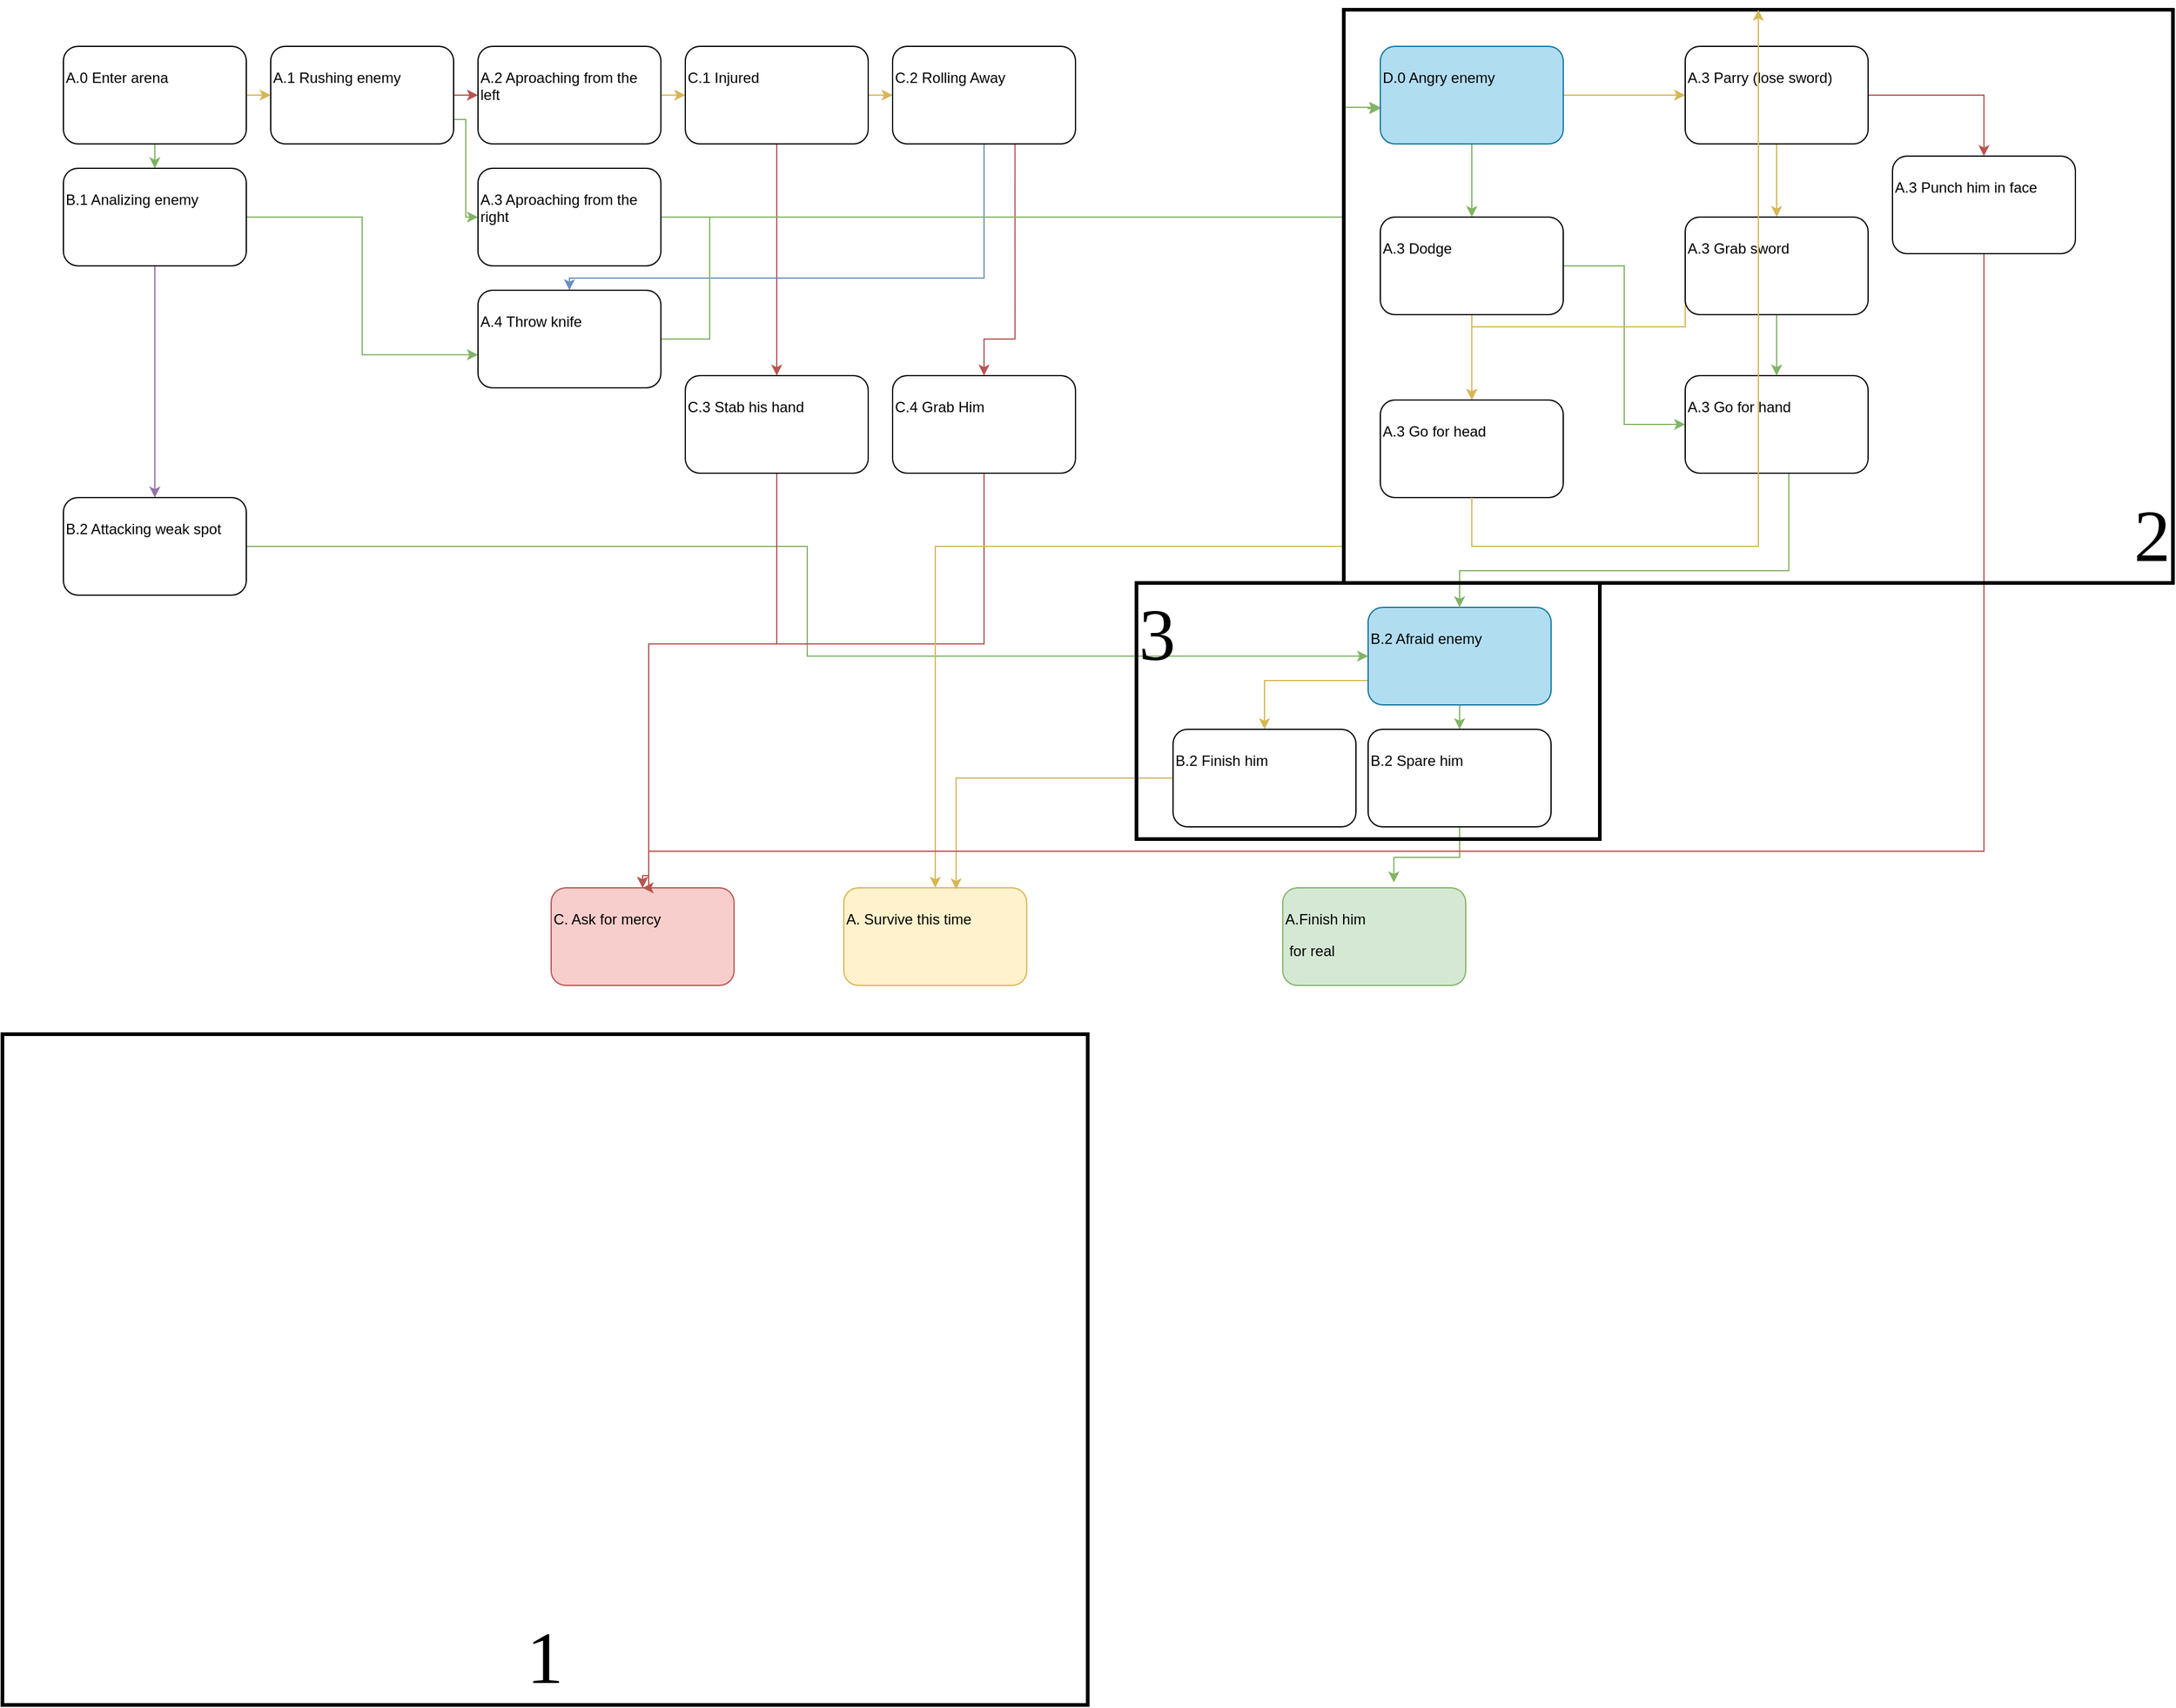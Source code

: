 <mxfile version="13.5.1" type="github">
  <diagram id="I3RDu3uF4BKvBF8ceXsN" name="Page-1">
    <mxGraphModel dx="2333" dy="1859" grid="1" gridSize="10" guides="1" tooltips="1" connect="1" arrows="1" fold="1" page="1" pageScale="1" pageWidth="850" pageHeight="1100" math="0" shadow="0">
      <root>
        <mxCell id="0" />
        <mxCell id="1" parent="0" />
        <mxCell id="wK1W2rStJV0fX94CkyXz-20" value="" style="edgeStyle=orthogonalEdgeStyle;rounded=0;orthogonalLoop=1;jettySize=auto;html=1;fillColor=#d5e8d4;strokeColor=#82b366;" edge="1" parent="1" source="wK1W2rStJV0fX94CkyXz-1" target="wK1W2rStJV0fX94CkyXz-4">
          <mxGeometry relative="1" as="geometry" />
        </mxCell>
        <mxCell id="wK1W2rStJV0fX94CkyXz-24" style="edgeStyle=orthogonalEdgeStyle;rounded=0;orthogonalLoop=1;jettySize=auto;html=1;exitX=1;exitY=0.5;exitDx=0;exitDy=0;entryX=0;entryY=0.5;entryDx=0;entryDy=0;fillColor=#fff2cc;strokeColor=#d6b656;" edge="1" parent="1" source="wK1W2rStJV0fX94CkyXz-1" target="wK1W2rStJV0fX94CkyXz-3">
          <mxGeometry relative="1" as="geometry" />
        </mxCell>
        <mxCell id="wK1W2rStJV0fX94CkyXz-1" value="&lt;p&gt;A.0 Enter arena&lt;/p&gt;" style="rounded=1;whiteSpace=wrap;html=1;align=left;horizontal=1;verticalAlign=top;" vertex="1" parent="1">
          <mxGeometry x="10" y="30" width="150" height="80" as="geometry" />
        </mxCell>
        <mxCell id="wK1W2rStJV0fX94CkyXz-25" style="edgeStyle=orthogonalEdgeStyle;rounded=0;orthogonalLoop=1;jettySize=auto;html=1;exitX=1;exitY=0.5;exitDx=0;exitDy=0;entryX=0;entryY=0.5;entryDx=0;entryDy=0;fillColor=#f8cecc;strokeColor=#b85450;" edge="1" parent="1" source="wK1W2rStJV0fX94CkyXz-3" target="wK1W2rStJV0fX94CkyXz-6">
          <mxGeometry relative="1" as="geometry" />
        </mxCell>
        <mxCell id="wK1W2rStJV0fX94CkyXz-26" style="edgeStyle=orthogonalEdgeStyle;rounded=0;orthogonalLoop=1;jettySize=auto;html=1;exitX=1;exitY=0.75;exitDx=0;exitDy=0;entryX=0;entryY=0.5;entryDx=0;entryDy=0;fillColor=#d5e8d4;strokeColor=#82b366;" edge="1" parent="1" source="wK1W2rStJV0fX94CkyXz-3" target="wK1W2rStJV0fX94CkyXz-7">
          <mxGeometry relative="1" as="geometry">
            <mxPoint x="340" y="120" as="targetPoint" />
            <Array as="points">
              <mxPoint x="340" y="90" />
              <mxPoint x="340" y="170" />
            </Array>
          </mxGeometry>
        </mxCell>
        <mxCell id="wK1W2rStJV0fX94CkyXz-3" value="&lt;p&gt;A.1 Rushing enemy&lt;/p&gt;" style="rounded=1;whiteSpace=wrap;html=1;align=left;horizontal=1;verticalAlign=top;" vertex="1" parent="1">
          <mxGeometry x="180" y="30" width="150" height="80" as="geometry" />
        </mxCell>
        <mxCell id="wK1W2rStJV0fX94CkyXz-21" value="" style="edgeStyle=orthogonalEdgeStyle;rounded=0;orthogonalLoop=1;jettySize=auto;html=1;fillColor=#e1d5e7;strokeColor=#9673a6;" edge="1" parent="1" source="wK1W2rStJV0fX94CkyXz-4" target="wK1W2rStJV0fX94CkyXz-5">
          <mxGeometry relative="1" as="geometry" />
        </mxCell>
        <mxCell id="wK1W2rStJV0fX94CkyXz-23" style="edgeStyle=orthogonalEdgeStyle;rounded=0;orthogonalLoop=1;jettySize=auto;html=1;entryX=0;entryY=0.661;entryDx=0;entryDy=0;entryPerimeter=0;fillColor=#d5e8d4;strokeColor=#82b366;" edge="1" parent="1" source="wK1W2rStJV0fX94CkyXz-4" target="wK1W2rStJV0fX94CkyXz-11">
          <mxGeometry relative="1" as="geometry" />
        </mxCell>
        <mxCell id="wK1W2rStJV0fX94CkyXz-4" value="&lt;p&gt;B.1 Analizing enemy&lt;/p&gt;" style="rounded=1;whiteSpace=wrap;html=1;align=left;horizontal=1;verticalAlign=top;" vertex="1" parent="1">
          <mxGeometry x="10" y="130" width="150" height="80" as="geometry" />
        </mxCell>
        <mxCell id="wK1W2rStJV0fX94CkyXz-47" style="edgeStyle=orthogonalEdgeStyle;rounded=0;orthogonalLoop=1;jettySize=auto;html=1;entryX=0;entryY=0.5;entryDx=0;entryDy=0;strokeColor=#82b366;fontColor=#00CC00;fillColor=#d5e8d4;" edge="1" parent="1" source="wK1W2rStJV0fX94CkyXz-5" target="wK1W2rStJV0fX94CkyXz-44">
          <mxGeometry relative="1" as="geometry" />
        </mxCell>
        <mxCell id="wK1W2rStJV0fX94CkyXz-5" value="&lt;p&gt;B.2 Attacking weak spot&lt;/p&gt;" style="rounded=1;whiteSpace=wrap;html=1;align=left;horizontal=1;verticalAlign=top;" vertex="1" parent="1">
          <mxGeometry x="10" y="400" width="150" height="80" as="geometry" />
        </mxCell>
        <mxCell id="wK1W2rStJV0fX94CkyXz-27" value="" style="edgeStyle=orthogonalEdgeStyle;rounded=0;orthogonalLoop=1;jettySize=auto;html=1;strokeColor=#d6b656;fillColor=#fff2cc;" edge="1" parent="1" source="wK1W2rStJV0fX94CkyXz-6" target="wK1W2rStJV0fX94CkyXz-9">
          <mxGeometry relative="1" as="geometry" />
        </mxCell>
        <mxCell id="wK1W2rStJV0fX94CkyXz-6" value="&lt;p&gt;A.2 Aproaching from the left&lt;/p&gt;" style="rounded=1;whiteSpace=wrap;html=1;align=left;horizontal=1;verticalAlign=top;" vertex="1" parent="1">
          <mxGeometry x="350" y="30" width="150" height="80" as="geometry" />
        </mxCell>
        <mxCell id="wK1W2rStJV0fX94CkyXz-31" style="edgeStyle=orthogonalEdgeStyle;rounded=0;orthogonalLoop=1;jettySize=auto;html=1;entryX=0;entryY=0.625;entryDx=0;entryDy=0;entryPerimeter=0;strokeColor=#82b366;fillColor=#d5e8d4;" edge="1" parent="1" source="wK1W2rStJV0fX94CkyXz-7" target="wK1W2rStJV0fX94CkyXz-16">
          <mxGeometry relative="1" as="geometry">
            <mxPoint x="1060" y="170" as="targetPoint" />
            <Array as="points">
              <mxPoint x="1060" y="170" />
              <mxPoint x="1060" y="80" />
            </Array>
          </mxGeometry>
        </mxCell>
        <mxCell id="wK1W2rStJV0fX94CkyXz-7" value="&lt;p&gt;A.3 Aproaching from the right&lt;/p&gt;" style="rounded=1;whiteSpace=wrap;html=1;align=left;horizontal=1;verticalAlign=top;" vertex="1" parent="1">
          <mxGeometry x="350" y="130" width="150" height="80" as="geometry" />
        </mxCell>
        <mxCell id="wK1W2rStJV0fX94CkyXz-28" value="" style="edgeStyle=orthogonalEdgeStyle;rounded=0;orthogonalLoop=1;jettySize=auto;html=1;fillColor=#fff2cc;strokeColor=#d6b656;" edge="1" parent="1" source="wK1W2rStJV0fX94CkyXz-9" target="wK1W2rStJV0fX94CkyXz-10">
          <mxGeometry relative="1" as="geometry" />
        </mxCell>
        <mxCell id="wK1W2rStJV0fX94CkyXz-32" style="edgeStyle=orthogonalEdgeStyle;rounded=0;orthogonalLoop=1;jettySize=auto;html=1;fillColor=#f8cecc;strokeColor=#b85450;entryX=0.5;entryY=0;entryDx=0;entryDy=0;" edge="1" parent="1" source="wK1W2rStJV0fX94CkyXz-9" target="wK1W2rStJV0fX94CkyXz-34">
          <mxGeometry relative="1" as="geometry">
            <mxPoint x="595" y="350" as="targetPoint" />
          </mxGeometry>
        </mxCell>
        <mxCell id="wK1W2rStJV0fX94CkyXz-9" value="&lt;p&gt;C.1 Injured&lt;/p&gt;" style="rounded=1;whiteSpace=wrap;html=1;align=left;horizontal=1;verticalAlign=top;" vertex="1" parent="1">
          <mxGeometry x="520" y="30" width="150" height="80" as="geometry" />
        </mxCell>
        <mxCell id="wK1W2rStJV0fX94CkyXz-33" style="edgeStyle=orthogonalEdgeStyle;rounded=0;orthogonalLoop=1;jettySize=auto;html=1;fontColor=#00CC00;labelBorderColor=#000000;strokeColor=#6c8ebf;fillColor=#dae8fc;" edge="1" parent="1" source="wK1W2rStJV0fX94CkyXz-10" target="wK1W2rStJV0fX94CkyXz-11">
          <mxGeometry relative="1" as="geometry">
            <mxPoint x="765" y="350" as="targetPoint" />
            <Array as="points">
              <mxPoint x="765" y="220" />
              <mxPoint x="425" y="220" />
            </Array>
          </mxGeometry>
        </mxCell>
        <mxCell id="wK1W2rStJV0fX94CkyXz-43" style="edgeStyle=orthogonalEdgeStyle;rounded=0;orthogonalLoop=1;jettySize=auto;html=1;entryX=0.5;entryY=0;entryDx=0;entryDy=0;strokeColor=#b85450;fontColor=#00CC00;exitX=0.669;exitY=1.002;exitDx=0;exitDy=0;exitPerimeter=0;fillColor=#f8cecc;" edge="1" parent="1" source="wK1W2rStJV0fX94CkyXz-10" target="wK1W2rStJV0fX94CkyXz-37">
          <mxGeometry relative="1" as="geometry">
            <mxPoint x="790" y="120" as="sourcePoint" />
            <Array as="points">
              <mxPoint x="790" y="270" />
              <mxPoint x="765" y="270" />
            </Array>
          </mxGeometry>
        </mxCell>
        <mxCell id="wK1W2rStJV0fX94CkyXz-10" value="&lt;p&gt;C.2 Rolling Away&lt;/p&gt;" style="rounded=1;whiteSpace=wrap;html=1;align=left;horizontal=1;verticalAlign=top;" vertex="1" parent="1">
          <mxGeometry x="690" y="30" width="150" height="80" as="geometry" />
        </mxCell>
        <mxCell id="wK1W2rStJV0fX94CkyXz-29" style="edgeStyle=orthogonalEdgeStyle;rounded=0;orthogonalLoop=1;jettySize=auto;html=1;strokeColor=#82b366;fillColor=#d5e8d4;" edge="1" parent="1" source="wK1W2rStJV0fX94CkyXz-11">
          <mxGeometry relative="1" as="geometry">
            <mxPoint x="1090" y="81" as="targetPoint" />
            <Array as="points">
              <mxPoint x="540" y="270" />
              <mxPoint x="540" y="170" />
              <mxPoint x="1060" y="170" />
              <mxPoint x="1060" y="80" />
              <mxPoint x="1080" y="80" />
              <mxPoint x="1080" y="81" />
            </Array>
          </mxGeometry>
        </mxCell>
        <mxCell id="wK1W2rStJV0fX94CkyXz-11" value="&lt;p&gt;A.4 Throw knife&lt;/p&gt;" style="rounded=1;whiteSpace=wrap;html=1;align=left;horizontal=1;verticalAlign=top;" vertex="1" parent="1">
          <mxGeometry x="350" y="230" width="150" height="80" as="geometry" />
        </mxCell>
        <mxCell id="wK1W2rStJV0fX94CkyXz-12" value="&lt;p&gt;A. Survive this time&lt;/p&gt;" style="rounded=1;whiteSpace=wrap;html=1;align=left;horizontal=1;verticalAlign=top;fillColor=#fff2cc;strokeColor=#d6b656;" vertex="1" parent="1">
          <mxGeometry x="650" y="720" width="150" height="80" as="geometry" />
        </mxCell>
        <mxCell id="wK1W2rStJV0fX94CkyXz-14" value="&lt;p&gt;A.Finish him&lt;/p&gt;&lt;p&gt;&amp;nbsp;for real&lt;/p&gt;" style="rounded=1;whiteSpace=wrap;html=1;align=left;horizontal=1;verticalAlign=top;fillColor=#d5e8d4;strokeColor=#82b366;" vertex="1" parent="1">
          <mxGeometry x="1010" y="720" width="150" height="80" as="geometry" />
        </mxCell>
        <mxCell id="wK1W2rStJV0fX94CkyXz-15" value="&lt;p&gt;C. Ask for mercy&lt;/p&gt;" style="rounded=1;whiteSpace=wrap;html=1;align=left;horizontal=1;verticalAlign=top;fillColor=#f8cecc;strokeColor=#b85450;" vertex="1" parent="1">
          <mxGeometry x="410" y="720" width="150" height="80" as="geometry" />
        </mxCell>
        <mxCell id="wK1W2rStJV0fX94CkyXz-51" value="" style="edgeStyle=orthogonalEdgeStyle;rounded=0;orthogonalLoop=1;jettySize=auto;html=1;strokeColor=#82b366;fontColor=#00CC00;fillColor=#d5e8d4;" edge="1" parent="1" source="wK1W2rStJV0fX94CkyXz-16" target="wK1W2rStJV0fX94CkyXz-50">
          <mxGeometry relative="1" as="geometry" />
        </mxCell>
        <mxCell id="wK1W2rStJV0fX94CkyXz-52" value="" style="edgeStyle=orthogonalEdgeStyle;rounded=0;orthogonalLoop=1;jettySize=auto;html=1;strokeColor=#d6b656;fontColor=#00CC00;fillColor=#fff2cc;" edge="1" parent="1" source="wK1W2rStJV0fX94CkyXz-16" target="wK1W2rStJV0fX94CkyXz-49">
          <mxGeometry relative="1" as="geometry" />
        </mxCell>
        <mxCell id="wK1W2rStJV0fX94CkyXz-16" value="&lt;p&gt;D.0 Angry enemy&amp;nbsp;&lt;/p&gt;&lt;p&gt;&amp;nbsp;&lt;/p&gt;" style="rounded=1;whiteSpace=wrap;html=1;align=left;horizontal=1;verticalAlign=top;fillColor=#b1ddf0;strokeColor=#10739e;" vertex="1" parent="1">
          <mxGeometry x="1090" y="30" width="150" height="80" as="geometry" />
        </mxCell>
        <mxCell id="wK1W2rStJV0fX94CkyXz-41" style="edgeStyle=orthogonalEdgeStyle;rounded=0;orthogonalLoop=1;jettySize=auto;html=1;entryX=0.5;entryY=0;entryDx=0;entryDy=0;strokeColor=#b85450;fontColor=#00CC00;fillColor=#f8cecc;" edge="1" parent="1" source="wK1W2rStJV0fX94CkyXz-34" target="wK1W2rStJV0fX94CkyXz-15">
          <mxGeometry relative="1" as="geometry">
            <Array as="points">
              <mxPoint x="595" y="520" />
              <mxPoint x="490" y="520" />
              <mxPoint x="490" y="710" />
            </Array>
          </mxGeometry>
        </mxCell>
        <mxCell id="wK1W2rStJV0fX94CkyXz-34" value="&lt;p&gt;C.3 Stab&lt;span&gt;&amp;nbsp;his hand&lt;/span&gt;&lt;/p&gt;" style="rounded=1;whiteSpace=wrap;html=1;align=left;horizontal=1;verticalAlign=top;" vertex="1" parent="1">
          <mxGeometry x="520" y="300" width="150" height="80" as="geometry" />
        </mxCell>
        <mxCell id="wK1W2rStJV0fX94CkyXz-42" style="edgeStyle=orthogonalEdgeStyle;rounded=0;orthogonalLoop=1;jettySize=auto;html=1;entryX=0.5;entryY=0;entryDx=0;entryDy=0;strokeColor=#b85450;fontColor=#00CC00;fillColor=#f8cecc;" edge="1" parent="1" source="wK1W2rStJV0fX94CkyXz-37" target="wK1W2rStJV0fX94CkyXz-15">
          <mxGeometry relative="1" as="geometry">
            <Array as="points">
              <mxPoint x="765" y="520" />
              <mxPoint x="490" y="520" />
              <mxPoint x="490" y="710" />
            </Array>
          </mxGeometry>
        </mxCell>
        <mxCell id="wK1W2rStJV0fX94CkyXz-37" value="&lt;p&gt;C.4 Grab Him&lt;/p&gt;&lt;p&gt;&lt;br&gt;&lt;/p&gt;&lt;p&gt;&lt;br&gt;&lt;/p&gt;&lt;p&gt;&lt;br&gt;&lt;/p&gt;" style="rounded=1;whiteSpace=wrap;html=1;align=left;horizontal=1;verticalAlign=top;" vertex="1" parent="1">
          <mxGeometry x="690" y="300" width="150" height="80" as="geometry" />
        </mxCell>
        <mxCell id="wK1W2rStJV0fX94CkyXz-66" style="edgeStyle=orthogonalEdgeStyle;rounded=0;orthogonalLoop=1;jettySize=auto;html=1;exitX=0;exitY=0.75;exitDx=0;exitDy=0;entryX=0.5;entryY=0;entryDx=0;entryDy=0;strokeColor=#d6b656;fontColor=#00CC00;fillColor=#fff2cc;" edge="1" parent="1" source="wK1W2rStJV0fX94CkyXz-44" target="wK1W2rStJV0fX94CkyXz-65">
          <mxGeometry relative="1" as="geometry" />
        </mxCell>
        <mxCell id="wK1W2rStJV0fX94CkyXz-70" style="edgeStyle=orthogonalEdgeStyle;rounded=0;orthogonalLoop=1;jettySize=auto;html=1;exitX=0.5;exitY=1;exitDx=0;exitDy=0;entryX=0.5;entryY=0;entryDx=0;entryDy=0;strokeColor=#82b366;fontColor=#00CC00;fillColor=#d5e8d4;" edge="1" parent="1" source="wK1W2rStJV0fX94CkyXz-44" target="wK1W2rStJV0fX94CkyXz-68">
          <mxGeometry relative="1" as="geometry" />
        </mxCell>
        <mxCell id="wK1W2rStJV0fX94CkyXz-44" value="&lt;p&gt;B.2 Afraid enemy&lt;/p&gt;&lt;p&gt;&lt;br&gt;&lt;/p&gt;" style="rounded=1;whiteSpace=wrap;html=1;align=left;horizontal=1;verticalAlign=top;fillColor=#b1ddf0;strokeColor=#10739e;" vertex="1" parent="1">
          <mxGeometry x="1080" y="490" width="150" height="80" as="geometry" />
        </mxCell>
        <mxCell id="wK1W2rStJV0fX94CkyXz-59" value="" style="edgeStyle=orthogonalEdgeStyle;rounded=0;orthogonalLoop=1;jettySize=auto;html=1;strokeColor=#d6b656;fontColor=#00CC00;fillColor=#fff2cc;" edge="1" parent="1" source="wK1W2rStJV0fX94CkyXz-49" target="wK1W2rStJV0fX94CkyXz-53">
          <mxGeometry relative="1" as="geometry" />
        </mxCell>
        <mxCell id="wK1W2rStJV0fX94CkyXz-72" style="edgeStyle=orthogonalEdgeStyle;rounded=0;orthogonalLoop=1;jettySize=auto;html=1;entryX=0.5;entryY=0;entryDx=0;entryDy=0;strokeColor=#b85450;fontColor=#00CC00;fillColor=#f8cecc;" edge="1" parent="1" source="wK1W2rStJV0fX94CkyXz-49" target="wK1W2rStJV0fX94CkyXz-71">
          <mxGeometry relative="1" as="geometry" />
        </mxCell>
        <mxCell id="wK1W2rStJV0fX94CkyXz-49" value="&lt;p&gt;A.3 Parry (lose sword)&lt;/p&gt;&lt;p&gt;&amp;nbsp;&lt;/p&gt;" style="rounded=1;whiteSpace=wrap;html=1;align=left;horizontal=1;verticalAlign=top;" vertex="1" parent="1">
          <mxGeometry x="1340" y="30" width="150" height="80" as="geometry" />
        </mxCell>
        <mxCell id="wK1W2rStJV0fX94CkyXz-57" value="" style="edgeStyle=orthogonalEdgeStyle;rounded=0;orthogonalLoop=1;jettySize=auto;html=1;strokeColor=#d6b656;fontColor=#00CC00;fillColor=#fff2cc;" edge="1" parent="1" source="wK1W2rStJV0fX94CkyXz-50" target="wK1W2rStJV0fX94CkyXz-54">
          <mxGeometry relative="1" as="geometry" />
        </mxCell>
        <mxCell id="wK1W2rStJV0fX94CkyXz-58" style="edgeStyle=orthogonalEdgeStyle;rounded=0;orthogonalLoop=1;jettySize=auto;html=1;entryX=0;entryY=0.5;entryDx=0;entryDy=0;strokeColor=#82b366;fontColor=#00CC00;fillColor=#d5e8d4;" edge="1" parent="1" source="wK1W2rStJV0fX94CkyXz-50" target="wK1W2rStJV0fX94CkyXz-55">
          <mxGeometry relative="1" as="geometry" />
        </mxCell>
        <mxCell id="wK1W2rStJV0fX94CkyXz-50" value="&lt;p&gt;A.3 Dodge&lt;/p&gt;&lt;p&gt;&amp;nbsp;&lt;/p&gt;&lt;p&gt;&amp;nbsp;&lt;/p&gt;" style="rounded=1;whiteSpace=wrap;html=1;align=left;horizontal=1;verticalAlign=top;" vertex="1" parent="1">
          <mxGeometry x="1090" y="170" width="150" height="80" as="geometry" />
        </mxCell>
        <mxCell id="wK1W2rStJV0fX94CkyXz-60" value="" style="edgeStyle=orthogonalEdgeStyle;rounded=0;orthogonalLoop=1;jettySize=auto;html=1;strokeColor=#82b366;fontColor=#00CC00;fillColor=#d5e8d4;" edge="1" parent="1" source="wK1W2rStJV0fX94CkyXz-53" target="wK1W2rStJV0fX94CkyXz-55">
          <mxGeometry relative="1" as="geometry">
            <Array as="points">
              <mxPoint x="1415" y="275" />
              <mxPoint x="1415" y="275" />
            </Array>
          </mxGeometry>
        </mxCell>
        <mxCell id="wK1W2rStJV0fX94CkyXz-63" style="edgeStyle=orthogonalEdgeStyle;rounded=0;orthogonalLoop=1;jettySize=auto;html=1;exitX=0;exitY=0.5;exitDx=0;exitDy=0;strokeColor=#d6b656;fontColor=#00CC00;fillColor=#fff2cc;" edge="1" parent="1" source="wK1W2rStJV0fX94CkyXz-53" target="wK1W2rStJV0fX94CkyXz-54">
          <mxGeometry relative="1" as="geometry">
            <Array as="points">
              <mxPoint x="1340" y="260" />
              <mxPoint x="1165" y="260" />
            </Array>
          </mxGeometry>
        </mxCell>
        <mxCell id="wK1W2rStJV0fX94CkyXz-53" value="&lt;p&gt;A.3 Grab sword&lt;/p&gt;&lt;p&gt;&amp;nbsp;&lt;/p&gt;" style="rounded=1;whiteSpace=wrap;html=1;align=left;horizontal=1;verticalAlign=top;" vertex="1" parent="1">
          <mxGeometry x="1340" y="170" width="150" height="80" as="geometry" />
        </mxCell>
        <mxCell id="wK1W2rStJV0fX94CkyXz-56" style="edgeStyle=orthogonalEdgeStyle;rounded=0;orthogonalLoop=1;jettySize=auto;html=1;entryX=0.5;entryY=0;entryDx=0;entryDy=0;strokeColor=#d6b656;fontColor=#00CC00;fillColor=#fff2cc;" edge="1" parent="1" source="wK1W2rStJV0fX94CkyXz-75" target="wK1W2rStJV0fX94CkyXz-12">
          <mxGeometry relative="1" as="geometry">
            <Array as="points">
              <mxPoint x="725" y="440" />
            </Array>
          </mxGeometry>
        </mxCell>
        <mxCell id="wK1W2rStJV0fX94CkyXz-54" value="&lt;p&gt;A.3 Go for head&lt;/p&gt;&lt;p&gt;&amp;nbsp;&lt;/p&gt;&lt;p&gt;&amp;nbsp;&lt;/p&gt;" style="rounded=1;whiteSpace=wrap;html=1;align=left;horizontal=1;verticalAlign=top;" vertex="1" parent="1">
          <mxGeometry x="1090" y="320" width="150" height="80" as="geometry" />
        </mxCell>
        <mxCell id="wK1W2rStJV0fX94CkyXz-64" style="edgeStyle=orthogonalEdgeStyle;rounded=0;orthogonalLoop=1;jettySize=auto;html=1;strokeColor=#82b366;fontColor=#00CC00;fillColor=#d5e8d4;" edge="1" parent="1" source="wK1W2rStJV0fX94CkyXz-55" target="wK1W2rStJV0fX94CkyXz-44">
          <mxGeometry relative="1" as="geometry">
            <Array as="points">
              <mxPoint x="1425" y="460" />
              <mxPoint x="1155" y="460" />
            </Array>
          </mxGeometry>
        </mxCell>
        <mxCell id="wK1W2rStJV0fX94CkyXz-55" value="&lt;p&gt;A.3 Go for hand&lt;/p&gt;&lt;p&gt;&amp;nbsp;&lt;/p&gt;&lt;p&gt;&amp;nbsp;&lt;/p&gt;" style="rounded=1;whiteSpace=wrap;html=1;align=left;horizontal=1;verticalAlign=top;" vertex="1" parent="1">
          <mxGeometry x="1340" y="300" width="150" height="80" as="geometry" />
        </mxCell>
        <mxCell id="wK1W2rStJV0fX94CkyXz-67" style="edgeStyle=orthogonalEdgeStyle;rounded=0;orthogonalLoop=1;jettySize=auto;html=1;entryX=0.614;entryY=0.016;entryDx=0;entryDy=0;entryPerimeter=0;strokeColor=#d6b656;fontColor=#00CC00;fillColor=#fff2cc;" edge="1" parent="1" source="wK1W2rStJV0fX94CkyXz-65" target="wK1W2rStJV0fX94CkyXz-12">
          <mxGeometry relative="1" as="geometry" />
        </mxCell>
        <mxCell id="wK1W2rStJV0fX94CkyXz-65" value="&lt;p&gt;B.2 Finish him&lt;/p&gt;&lt;p&gt;&lt;br&gt;&lt;/p&gt;" style="rounded=1;whiteSpace=wrap;html=1;align=left;horizontal=1;verticalAlign=top;" vertex="1" parent="1">
          <mxGeometry x="920" y="590" width="150" height="80" as="geometry" />
        </mxCell>
        <mxCell id="wK1W2rStJV0fX94CkyXz-69" style="edgeStyle=orthogonalEdgeStyle;rounded=0;orthogonalLoop=1;jettySize=auto;html=1;exitX=0.5;exitY=1;exitDx=0;exitDy=0;entryX=0.607;entryY=-0.055;entryDx=0;entryDy=0;entryPerimeter=0;strokeColor=#82b366;fontColor=#00CC00;fillColor=#d5e8d4;" edge="1" parent="1" source="wK1W2rStJV0fX94CkyXz-68" target="wK1W2rStJV0fX94CkyXz-14">
          <mxGeometry relative="1" as="geometry" />
        </mxCell>
        <mxCell id="wK1W2rStJV0fX94CkyXz-68" value="&lt;p&gt;B.2 Spare him&lt;/p&gt;&lt;p&gt;&lt;br&gt;&lt;/p&gt;" style="rounded=1;whiteSpace=wrap;html=1;align=left;horizontal=1;verticalAlign=top;" vertex="1" parent="1">
          <mxGeometry x="1080" y="590" width="150" height="80" as="geometry" />
        </mxCell>
        <mxCell id="wK1W2rStJV0fX94CkyXz-73" style="edgeStyle=orthogonalEdgeStyle;rounded=0;orthogonalLoop=1;jettySize=auto;html=1;entryX=0.5;entryY=0;entryDx=0;entryDy=0;strokeColor=#b85450;fontColor=#00CC00;fillColor=#f8cecc;" edge="1" parent="1" source="wK1W2rStJV0fX94CkyXz-71" target="wK1W2rStJV0fX94CkyXz-15">
          <mxGeometry relative="1" as="geometry">
            <Array as="points">
              <mxPoint x="1585" y="690" />
              <mxPoint x="490" y="690" />
              <mxPoint x="490" y="720" />
            </Array>
          </mxGeometry>
        </mxCell>
        <mxCell id="wK1W2rStJV0fX94CkyXz-71" value="&lt;p&gt;A.3 Punch him in face&lt;span&gt;&amp;nbsp;&lt;/span&gt;&lt;/p&gt;" style="rounded=1;whiteSpace=wrap;html=1;align=left;horizontal=1;verticalAlign=top;" vertex="1" parent="1">
          <mxGeometry x="1510" y="120" width="150" height="80" as="geometry" />
        </mxCell>
        <mxCell id="wK1W2rStJV0fX94CkyXz-74" value="1" style="rounded=0;whiteSpace=wrap;html=1;fillColor=none;strokeWidth=3;fontFamily=Lucida Console;verticalAlign=bottom;fontSize=60;" vertex="1" parent="1">
          <mxGeometry x="-40" y="840" width="890" height="550" as="geometry" />
        </mxCell>
        <mxCell id="wK1W2rStJV0fX94CkyXz-75" value="&amp;nbsp; &amp;nbsp; 2" style="rounded=0;whiteSpace=wrap;html=1;strokeWidth=3;fillColor=none;fontFamily=Lucida Console;fontSize=60;verticalAlign=bottom;align=right;" vertex="1" parent="1">
          <mxGeometry x="1060" width="680" height="470" as="geometry" />
        </mxCell>
        <mxCell id="wK1W2rStJV0fX94CkyXz-77" style="edgeStyle=orthogonalEdgeStyle;rounded=0;orthogonalLoop=1;jettySize=auto;html=1;entryX=0.5;entryY=0;entryDx=0;entryDy=0;strokeColor=#d6b656;fontColor=#00CC00;fillColor=#fff2cc;" edge="1" parent="1" source="wK1W2rStJV0fX94CkyXz-54" target="wK1W2rStJV0fX94CkyXz-75">
          <mxGeometry relative="1" as="geometry">
            <mxPoint x="1165" y="400" as="sourcePoint" />
            <mxPoint x="725" y="720" as="targetPoint" />
            <Array as="points">
              <mxPoint x="1165" y="440" />
            </Array>
          </mxGeometry>
        </mxCell>
        <mxCell id="wK1W2rStJV0fX94CkyXz-78" value="3" style="rounded=0;whiteSpace=wrap;html=1;strokeWidth=3;fillColor=none;fontSize=60;fontFamily=Lucida Console;labelPosition=center;verticalLabelPosition=middle;align=left;verticalAlign=top;" vertex="1" parent="1">
          <mxGeometry x="890" y="470" width="380" height="210" as="geometry" />
        </mxCell>
      </root>
    </mxGraphModel>
  </diagram>
</mxfile>

